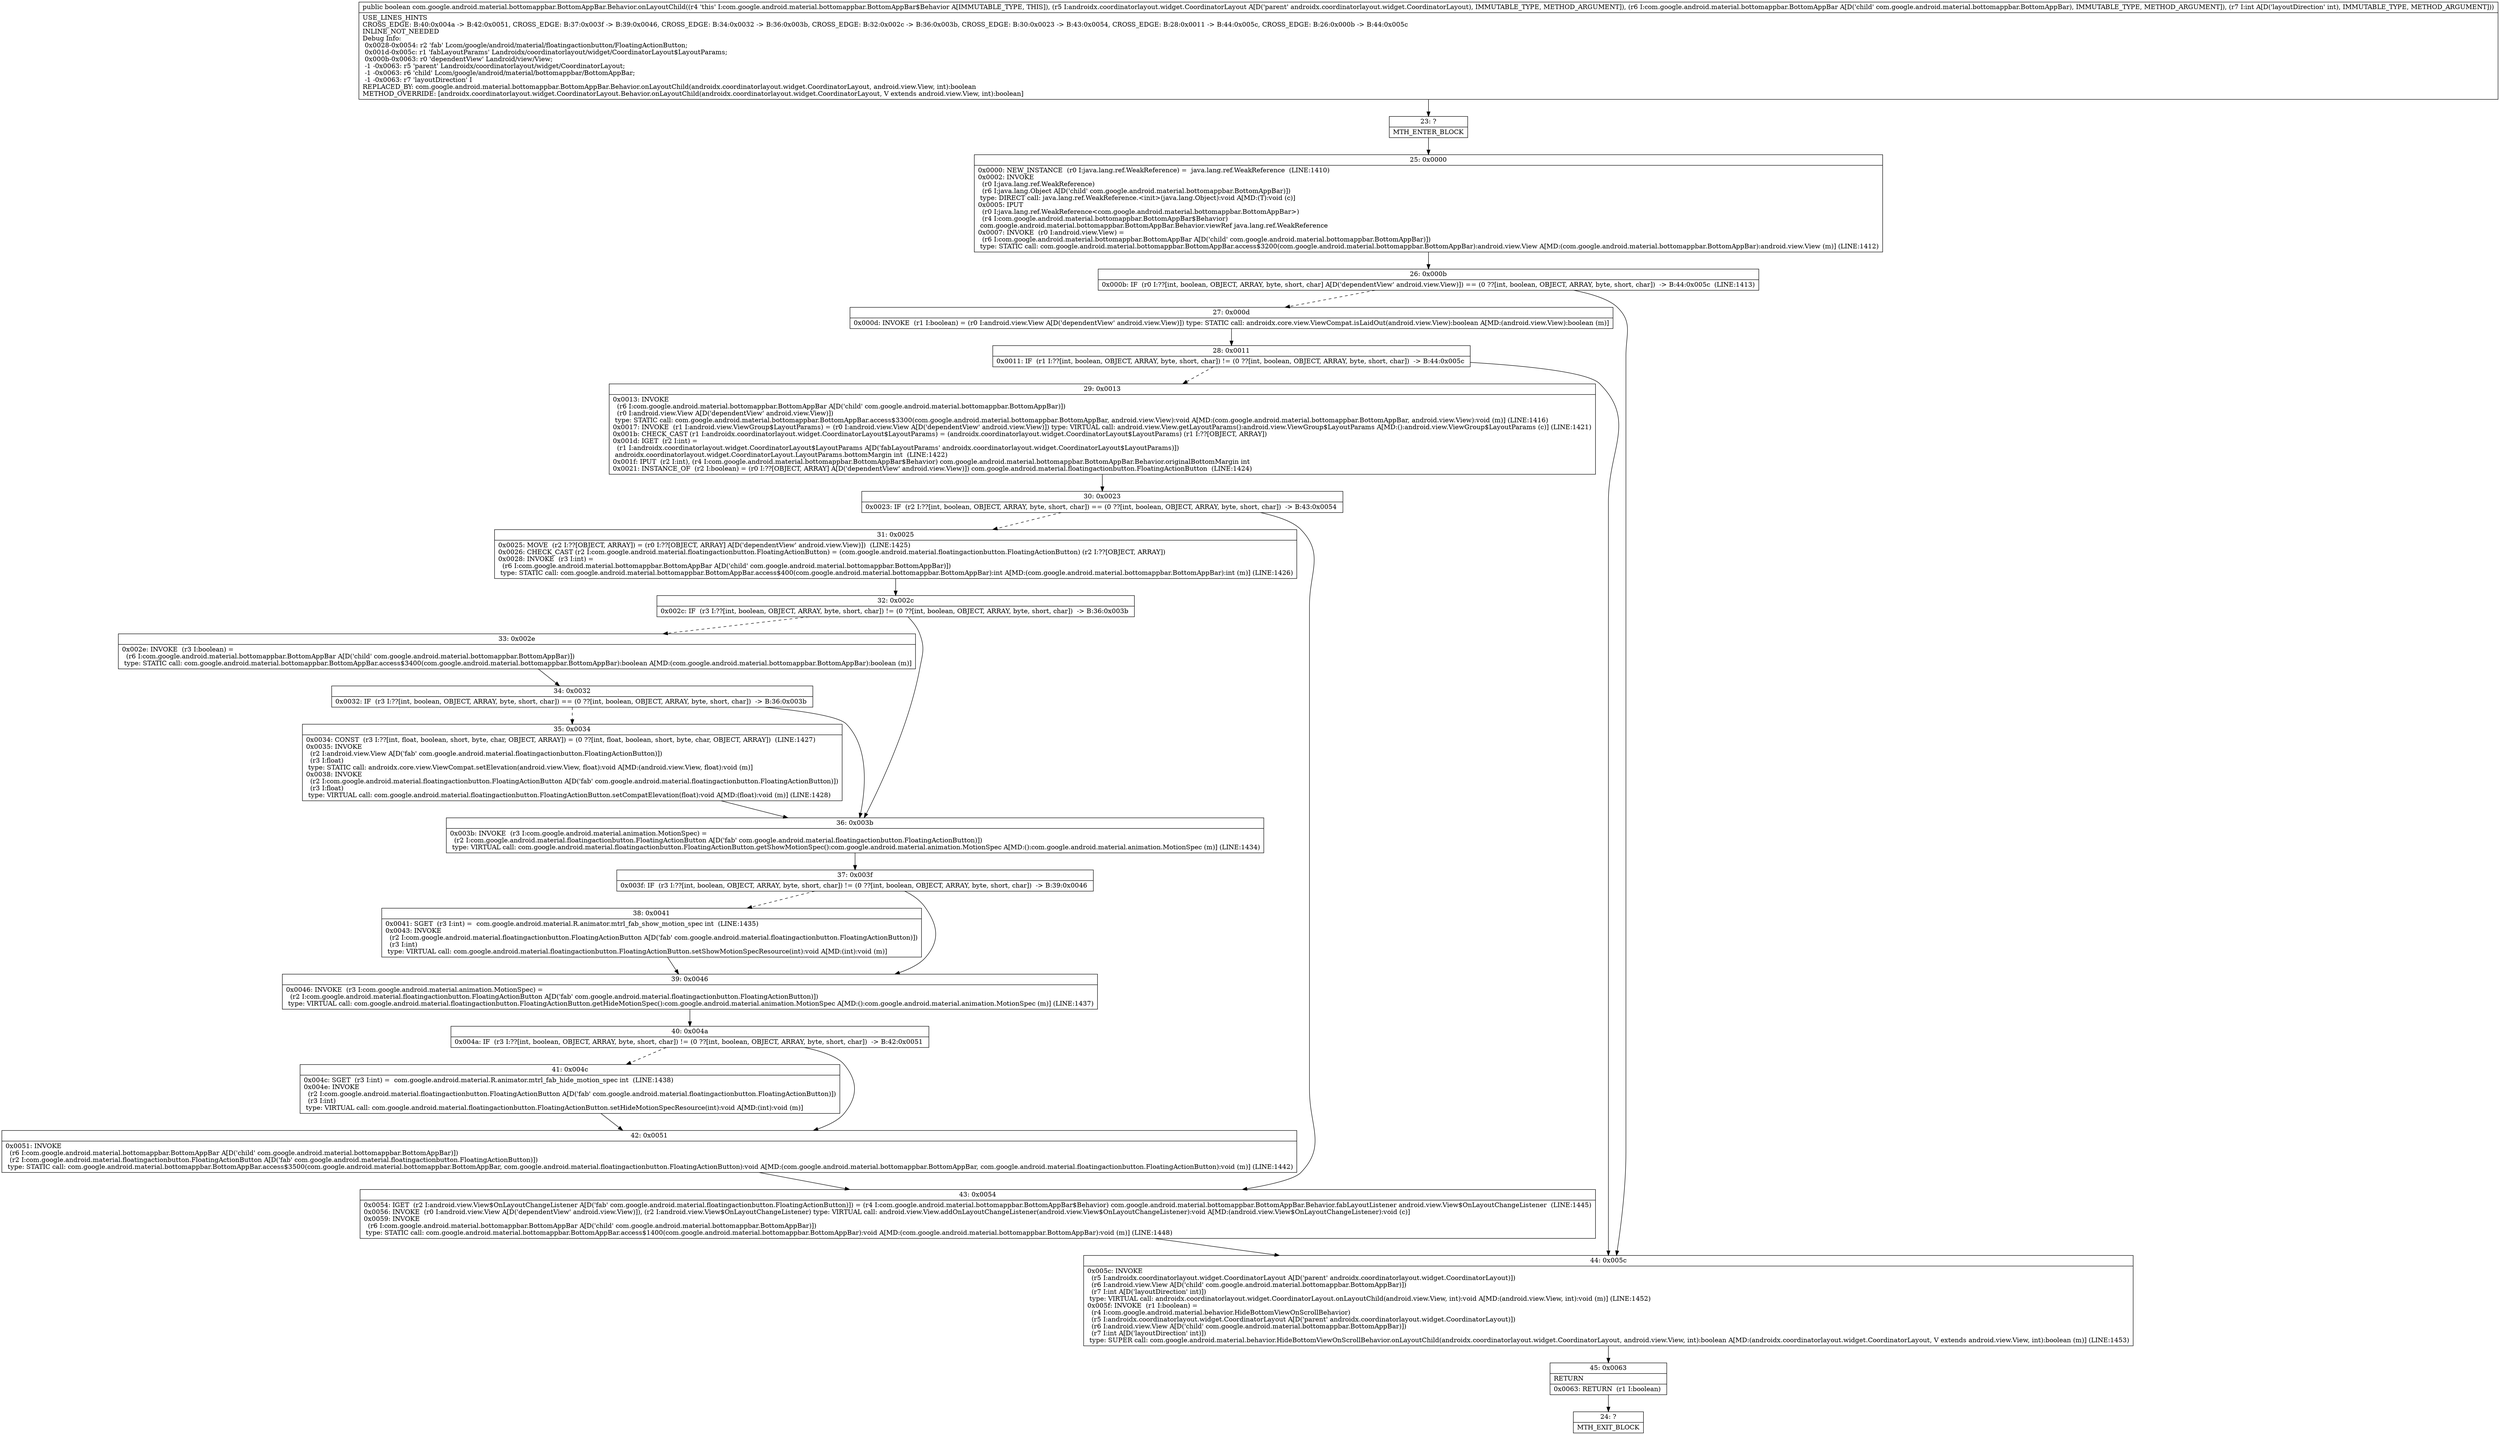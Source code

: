 digraph "CFG forcom.google.android.material.bottomappbar.BottomAppBar.Behavior.onLayoutChild(Landroidx\/coordinatorlayout\/widget\/CoordinatorLayout;Lcom\/google\/android\/material\/bottomappbar\/BottomAppBar;I)Z" {
Node_23 [shape=record,label="{23\:\ ?|MTH_ENTER_BLOCK\l}"];
Node_25 [shape=record,label="{25\:\ 0x0000|0x0000: NEW_INSTANCE  (r0 I:java.lang.ref.WeakReference) =  java.lang.ref.WeakReference  (LINE:1410)\l0x0002: INVOKE  \l  (r0 I:java.lang.ref.WeakReference)\l  (r6 I:java.lang.Object A[D('child' com.google.android.material.bottomappbar.BottomAppBar)])\l type: DIRECT call: java.lang.ref.WeakReference.\<init\>(java.lang.Object):void A[MD:(T):void (c)]\l0x0005: IPUT  \l  (r0 I:java.lang.ref.WeakReference\<com.google.android.material.bottomappbar.BottomAppBar\>)\l  (r4 I:com.google.android.material.bottomappbar.BottomAppBar$Behavior)\l com.google.android.material.bottomappbar.BottomAppBar.Behavior.viewRef java.lang.ref.WeakReference \l0x0007: INVOKE  (r0 I:android.view.View) = \l  (r6 I:com.google.android.material.bottomappbar.BottomAppBar A[D('child' com.google.android.material.bottomappbar.BottomAppBar)])\l type: STATIC call: com.google.android.material.bottomappbar.BottomAppBar.access$3200(com.google.android.material.bottomappbar.BottomAppBar):android.view.View A[MD:(com.google.android.material.bottomappbar.BottomAppBar):android.view.View (m)] (LINE:1412)\l}"];
Node_26 [shape=record,label="{26\:\ 0x000b|0x000b: IF  (r0 I:??[int, boolean, OBJECT, ARRAY, byte, short, char] A[D('dependentView' android.view.View)]) == (0 ??[int, boolean, OBJECT, ARRAY, byte, short, char])  \-\> B:44:0x005c  (LINE:1413)\l}"];
Node_27 [shape=record,label="{27\:\ 0x000d|0x000d: INVOKE  (r1 I:boolean) = (r0 I:android.view.View A[D('dependentView' android.view.View)]) type: STATIC call: androidx.core.view.ViewCompat.isLaidOut(android.view.View):boolean A[MD:(android.view.View):boolean (m)]\l}"];
Node_28 [shape=record,label="{28\:\ 0x0011|0x0011: IF  (r1 I:??[int, boolean, OBJECT, ARRAY, byte, short, char]) != (0 ??[int, boolean, OBJECT, ARRAY, byte, short, char])  \-\> B:44:0x005c \l}"];
Node_29 [shape=record,label="{29\:\ 0x0013|0x0013: INVOKE  \l  (r6 I:com.google.android.material.bottomappbar.BottomAppBar A[D('child' com.google.android.material.bottomappbar.BottomAppBar)])\l  (r0 I:android.view.View A[D('dependentView' android.view.View)])\l type: STATIC call: com.google.android.material.bottomappbar.BottomAppBar.access$3300(com.google.android.material.bottomappbar.BottomAppBar, android.view.View):void A[MD:(com.google.android.material.bottomappbar.BottomAppBar, android.view.View):void (m)] (LINE:1416)\l0x0017: INVOKE  (r1 I:android.view.ViewGroup$LayoutParams) = (r0 I:android.view.View A[D('dependentView' android.view.View)]) type: VIRTUAL call: android.view.View.getLayoutParams():android.view.ViewGroup$LayoutParams A[MD:():android.view.ViewGroup$LayoutParams (c)] (LINE:1421)\l0x001b: CHECK_CAST (r1 I:androidx.coordinatorlayout.widget.CoordinatorLayout$LayoutParams) = (androidx.coordinatorlayout.widget.CoordinatorLayout$LayoutParams) (r1 I:??[OBJECT, ARRAY]) \l0x001d: IGET  (r2 I:int) = \l  (r1 I:androidx.coordinatorlayout.widget.CoordinatorLayout$LayoutParams A[D('fabLayoutParams' androidx.coordinatorlayout.widget.CoordinatorLayout$LayoutParams)])\l androidx.coordinatorlayout.widget.CoordinatorLayout.LayoutParams.bottomMargin int  (LINE:1422)\l0x001f: IPUT  (r2 I:int), (r4 I:com.google.android.material.bottomappbar.BottomAppBar$Behavior) com.google.android.material.bottomappbar.BottomAppBar.Behavior.originalBottomMargin int \l0x0021: INSTANCE_OF  (r2 I:boolean) = (r0 I:??[OBJECT, ARRAY] A[D('dependentView' android.view.View)]) com.google.android.material.floatingactionbutton.FloatingActionButton  (LINE:1424)\l}"];
Node_30 [shape=record,label="{30\:\ 0x0023|0x0023: IF  (r2 I:??[int, boolean, OBJECT, ARRAY, byte, short, char]) == (0 ??[int, boolean, OBJECT, ARRAY, byte, short, char])  \-\> B:43:0x0054 \l}"];
Node_31 [shape=record,label="{31\:\ 0x0025|0x0025: MOVE  (r2 I:??[OBJECT, ARRAY]) = (r0 I:??[OBJECT, ARRAY] A[D('dependentView' android.view.View)])  (LINE:1425)\l0x0026: CHECK_CAST (r2 I:com.google.android.material.floatingactionbutton.FloatingActionButton) = (com.google.android.material.floatingactionbutton.FloatingActionButton) (r2 I:??[OBJECT, ARRAY]) \l0x0028: INVOKE  (r3 I:int) = \l  (r6 I:com.google.android.material.bottomappbar.BottomAppBar A[D('child' com.google.android.material.bottomappbar.BottomAppBar)])\l type: STATIC call: com.google.android.material.bottomappbar.BottomAppBar.access$400(com.google.android.material.bottomappbar.BottomAppBar):int A[MD:(com.google.android.material.bottomappbar.BottomAppBar):int (m)] (LINE:1426)\l}"];
Node_32 [shape=record,label="{32\:\ 0x002c|0x002c: IF  (r3 I:??[int, boolean, OBJECT, ARRAY, byte, short, char]) != (0 ??[int, boolean, OBJECT, ARRAY, byte, short, char])  \-\> B:36:0x003b \l}"];
Node_33 [shape=record,label="{33\:\ 0x002e|0x002e: INVOKE  (r3 I:boolean) = \l  (r6 I:com.google.android.material.bottomappbar.BottomAppBar A[D('child' com.google.android.material.bottomappbar.BottomAppBar)])\l type: STATIC call: com.google.android.material.bottomappbar.BottomAppBar.access$3400(com.google.android.material.bottomappbar.BottomAppBar):boolean A[MD:(com.google.android.material.bottomappbar.BottomAppBar):boolean (m)]\l}"];
Node_34 [shape=record,label="{34\:\ 0x0032|0x0032: IF  (r3 I:??[int, boolean, OBJECT, ARRAY, byte, short, char]) == (0 ??[int, boolean, OBJECT, ARRAY, byte, short, char])  \-\> B:36:0x003b \l}"];
Node_35 [shape=record,label="{35\:\ 0x0034|0x0034: CONST  (r3 I:??[int, float, boolean, short, byte, char, OBJECT, ARRAY]) = (0 ??[int, float, boolean, short, byte, char, OBJECT, ARRAY])  (LINE:1427)\l0x0035: INVOKE  \l  (r2 I:android.view.View A[D('fab' com.google.android.material.floatingactionbutton.FloatingActionButton)])\l  (r3 I:float)\l type: STATIC call: androidx.core.view.ViewCompat.setElevation(android.view.View, float):void A[MD:(android.view.View, float):void (m)]\l0x0038: INVOKE  \l  (r2 I:com.google.android.material.floatingactionbutton.FloatingActionButton A[D('fab' com.google.android.material.floatingactionbutton.FloatingActionButton)])\l  (r3 I:float)\l type: VIRTUAL call: com.google.android.material.floatingactionbutton.FloatingActionButton.setCompatElevation(float):void A[MD:(float):void (m)] (LINE:1428)\l}"];
Node_36 [shape=record,label="{36\:\ 0x003b|0x003b: INVOKE  (r3 I:com.google.android.material.animation.MotionSpec) = \l  (r2 I:com.google.android.material.floatingactionbutton.FloatingActionButton A[D('fab' com.google.android.material.floatingactionbutton.FloatingActionButton)])\l type: VIRTUAL call: com.google.android.material.floatingactionbutton.FloatingActionButton.getShowMotionSpec():com.google.android.material.animation.MotionSpec A[MD:():com.google.android.material.animation.MotionSpec (m)] (LINE:1434)\l}"];
Node_37 [shape=record,label="{37\:\ 0x003f|0x003f: IF  (r3 I:??[int, boolean, OBJECT, ARRAY, byte, short, char]) != (0 ??[int, boolean, OBJECT, ARRAY, byte, short, char])  \-\> B:39:0x0046 \l}"];
Node_38 [shape=record,label="{38\:\ 0x0041|0x0041: SGET  (r3 I:int) =  com.google.android.material.R.animator.mtrl_fab_show_motion_spec int  (LINE:1435)\l0x0043: INVOKE  \l  (r2 I:com.google.android.material.floatingactionbutton.FloatingActionButton A[D('fab' com.google.android.material.floatingactionbutton.FloatingActionButton)])\l  (r3 I:int)\l type: VIRTUAL call: com.google.android.material.floatingactionbutton.FloatingActionButton.setShowMotionSpecResource(int):void A[MD:(int):void (m)]\l}"];
Node_39 [shape=record,label="{39\:\ 0x0046|0x0046: INVOKE  (r3 I:com.google.android.material.animation.MotionSpec) = \l  (r2 I:com.google.android.material.floatingactionbutton.FloatingActionButton A[D('fab' com.google.android.material.floatingactionbutton.FloatingActionButton)])\l type: VIRTUAL call: com.google.android.material.floatingactionbutton.FloatingActionButton.getHideMotionSpec():com.google.android.material.animation.MotionSpec A[MD:():com.google.android.material.animation.MotionSpec (m)] (LINE:1437)\l}"];
Node_40 [shape=record,label="{40\:\ 0x004a|0x004a: IF  (r3 I:??[int, boolean, OBJECT, ARRAY, byte, short, char]) != (0 ??[int, boolean, OBJECT, ARRAY, byte, short, char])  \-\> B:42:0x0051 \l}"];
Node_41 [shape=record,label="{41\:\ 0x004c|0x004c: SGET  (r3 I:int) =  com.google.android.material.R.animator.mtrl_fab_hide_motion_spec int  (LINE:1438)\l0x004e: INVOKE  \l  (r2 I:com.google.android.material.floatingactionbutton.FloatingActionButton A[D('fab' com.google.android.material.floatingactionbutton.FloatingActionButton)])\l  (r3 I:int)\l type: VIRTUAL call: com.google.android.material.floatingactionbutton.FloatingActionButton.setHideMotionSpecResource(int):void A[MD:(int):void (m)]\l}"];
Node_42 [shape=record,label="{42\:\ 0x0051|0x0051: INVOKE  \l  (r6 I:com.google.android.material.bottomappbar.BottomAppBar A[D('child' com.google.android.material.bottomappbar.BottomAppBar)])\l  (r2 I:com.google.android.material.floatingactionbutton.FloatingActionButton A[D('fab' com.google.android.material.floatingactionbutton.FloatingActionButton)])\l type: STATIC call: com.google.android.material.bottomappbar.BottomAppBar.access$3500(com.google.android.material.bottomappbar.BottomAppBar, com.google.android.material.floatingactionbutton.FloatingActionButton):void A[MD:(com.google.android.material.bottomappbar.BottomAppBar, com.google.android.material.floatingactionbutton.FloatingActionButton):void (m)] (LINE:1442)\l}"];
Node_43 [shape=record,label="{43\:\ 0x0054|0x0054: IGET  (r2 I:android.view.View$OnLayoutChangeListener A[D('fab' com.google.android.material.floatingactionbutton.FloatingActionButton)]) = (r4 I:com.google.android.material.bottomappbar.BottomAppBar$Behavior) com.google.android.material.bottomappbar.BottomAppBar.Behavior.fabLayoutListener android.view.View$OnLayoutChangeListener  (LINE:1445)\l0x0056: INVOKE  (r0 I:android.view.View A[D('dependentView' android.view.View)]), (r2 I:android.view.View$OnLayoutChangeListener) type: VIRTUAL call: android.view.View.addOnLayoutChangeListener(android.view.View$OnLayoutChangeListener):void A[MD:(android.view.View$OnLayoutChangeListener):void (c)]\l0x0059: INVOKE  \l  (r6 I:com.google.android.material.bottomappbar.BottomAppBar A[D('child' com.google.android.material.bottomappbar.BottomAppBar)])\l type: STATIC call: com.google.android.material.bottomappbar.BottomAppBar.access$1400(com.google.android.material.bottomappbar.BottomAppBar):void A[MD:(com.google.android.material.bottomappbar.BottomAppBar):void (m)] (LINE:1448)\l}"];
Node_44 [shape=record,label="{44\:\ 0x005c|0x005c: INVOKE  \l  (r5 I:androidx.coordinatorlayout.widget.CoordinatorLayout A[D('parent' androidx.coordinatorlayout.widget.CoordinatorLayout)])\l  (r6 I:android.view.View A[D('child' com.google.android.material.bottomappbar.BottomAppBar)])\l  (r7 I:int A[D('layoutDirection' int)])\l type: VIRTUAL call: androidx.coordinatorlayout.widget.CoordinatorLayout.onLayoutChild(android.view.View, int):void A[MD:(android.view.View, int):void (m)] (LINE:1452)\l0x005f: INVOKE  (r1 I:boolean) = \l  (r4 I:com.google.android.material.behavior.HideBottomViewOnScrollBehavior)\l  (r5 I:androidx.coordinatorlayout.widget.CoordinatorLayout A[D('parent' androidx.coordinatorlayout.widget.CoordinatorLayout)])\l  (r6 I:android.view.View A[D('child' com.google.android.material.bottomappbar.BottomAppBar)])\l  (r7 I:int A[D('layoutDirection' int)])\l type: SUPER call: com.google.android.material.behavior.HideBottomViewOnScrollBehavior.onLayoutChild(androidx.coordinatorlayout.widget.CoordinatorLayout, android.view.View, int):boolean A[MD:(androidx.coordinatorlayout.widget.CoordinatorLayout, V extends android.view.View, int):boolean (m)] (LINE:1453)\l}"];
Node_45 [shape=record,label="{45\:\ 0x0063|RETURN\l|0x0063: RETURN  (r1 I:boolean) \l}"];
Node_24 [shape=record,label="{24\:\ ?|MTH_EXIT_BLOCK\l}"];
MethodNode[shape=record,label="{public boolean com.google.android.material.bottomappbar.BottomAppBar.Behavior.onLayoutChild((r4 'this' I:com.google.android.material.bottomappbar.BottomAppBar$Behavior A[IMMUTABLE_TYPE, THIS]), (r5 I:androidx.coordinatorlayout.widget.CoordinatorLayout A[D('parent' androidx.coordinatorlayout.widget.CoordinatorLayout), IMMUTABLE_TYPE, METHOD_ARGUMENT]), (r6 I:com.google.android.material.bottomappbar.BottomAppBar A[D('child' com.google.android.material.bottomappbar.BottomAppBar), IMMUTABLE_TYPE, METHOD_ARGUMENT]), (r7 I:int A[D('layoutDirection' int), IMMUTABLE_TYPE, METHOD_ARGUMENT]))  | USE_LINES_HINTS\lCROSS_EDGE: B:40:0x004a \-\> B:42:0x0051, CROSS_EDGE: B:37:0x003f \-\> B:39:0x0046, CROSS_EDGE: B:34:0x0032 \-\> B:36:0x003b, CROSS_EDGE: B:32:0x002c \-\> B:36:0x003b, CROSS_EDGE: B:30:0x0023 \-\> B:43:0x0054, CROSS_EDGE: B:28:0x0011 \-\> B:44:0x005c, CROSS_EDGE: B:26:0x000b \-\> B:44:0x005c\lINLINE_NOT_NEEDED\lDebug Info:\l  0x0028\-0x0054: r2 'fab' Lcom\/google\/android\/material\/floatingactionbutton\/FloatingActionButton;\l  0x001d\-0x005c: r1 'fabLayoutParams' Landroidx\/coordinatorlayout\/widget\/CoordinatorLayout$LayoutParams;\l  0x000b\-0x0063: r0 'dependentView' Landroid\/view\/View;\l  \-1 \-0x0063: r5 'parent' Landroidx\/coordinatorlayout\/widget\/CoordinatorLayout;\l  \-1 \-0x0063: r6 'child' Lcom\/google\/android\/material\/bottomappbar\/BottomAppBar;\l  \-1 \-0x0063: r7 'layoutDirection' I\lREPLACED_BY: com.google.android.material.bottomappbar.BottomAppBar.Behavior.onLayoutChild(androidx.coordinatorlayout.widget.CoordinatorLayout, android.view.View, int):boolean\lMETHOD_OVERRIDE: [androidx.coordinatorlayout.widget.CoordinatorLayout.Behavior.onLayoutChild(androidx.coordinatorlayout.widget.CoordinatorLayout, V extends android.view.View, int):boolean]\l}"];
MethodNode -> Node_23;Node_23 -> Node_25;
Node_25 -> Node_26;
Node_26 -> Node_27[style=dashed];
Node_26 -> Node_44;
Node_27 -> Node_28;
Node_28 -> Node_29[style=dashed];
Node_28 -> Node_44;
Node_29 -> Node_30;
Node_30 -> Node_31[style=dashed];
Node_30 -> Node_43;
Node_31 -> Node_32;
Node_32 -> Node_33[style=dashed];
Node_32 -> Node_36;
Node_33 -> Node_34;
Node_34 -> Node_35[style=dashed];
Node_34 -> Node_36;
Node_35 -> Node_36;
Node_36 -> Node_37;
Node_37 -> Node_38[style=dashed];
Node_37 -> Node_39;
Node_38 -> Node_39;
Node_39 -> Node_40;
Node_40 -> Node_41[style=dashed];
Node_40 -> Node_42;
Node_41 -> Node_42;
Node_42 -> Node_43;
Node_43 -> Node_44;
Node_44 -> Node_45;
Node_45 -> Node_24;
}


